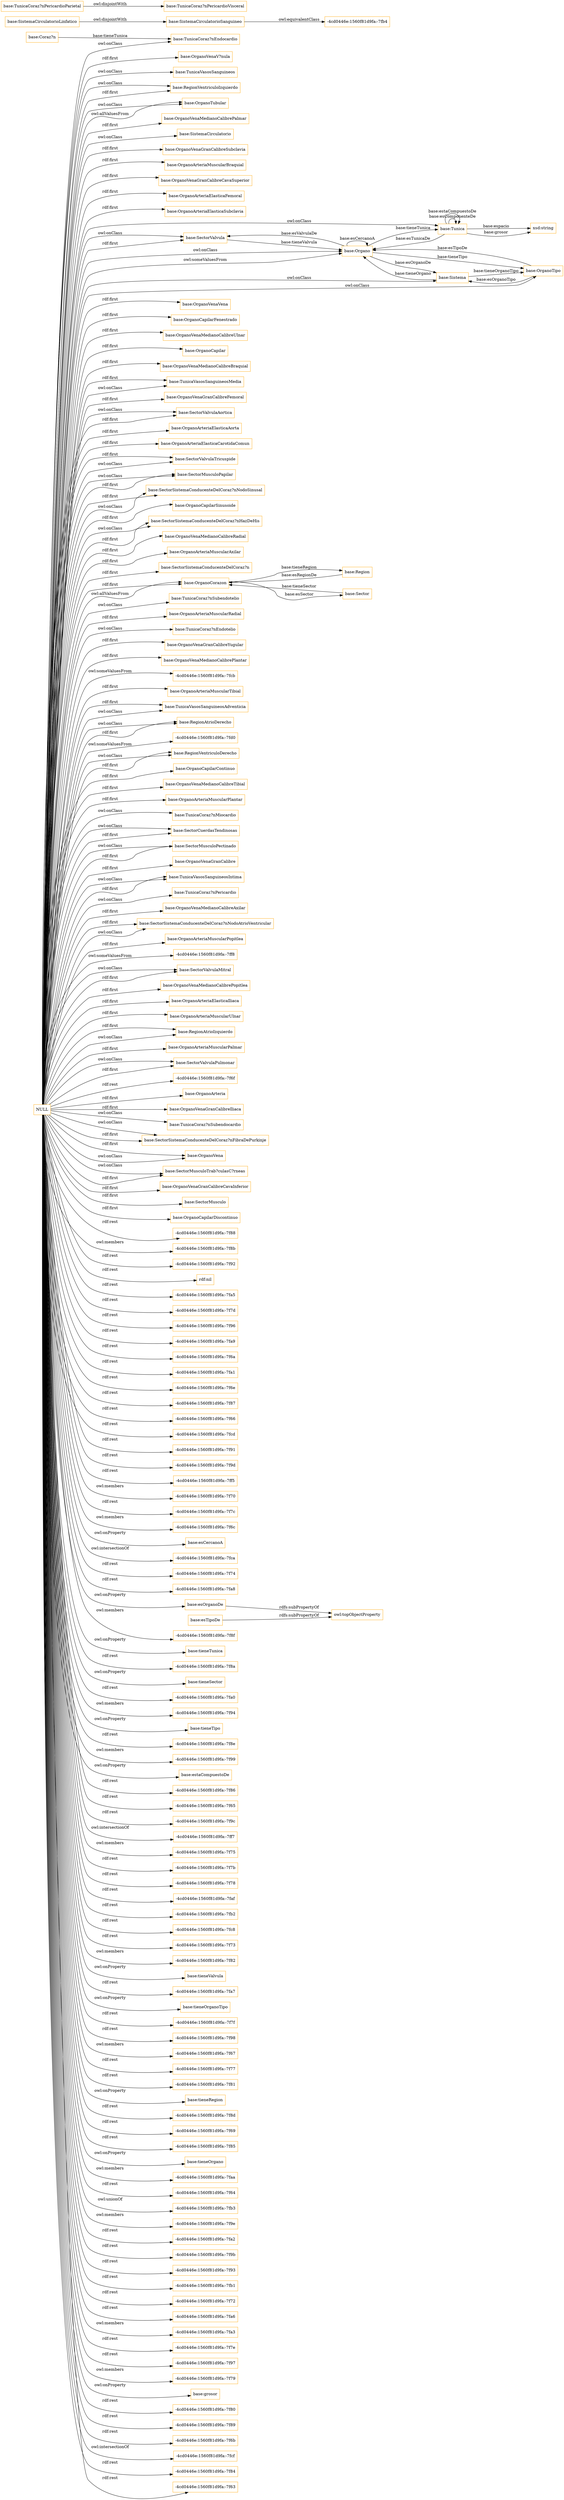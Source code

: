 digraph ar2dtool_diagram { 
rankdir=LR;
size="1501"
node [shape = rectangle, color="orange"]; "base:OrganoVenaV?nula" "base:TunicaVasosSanguineos" "-4cd0446e:1560f81d9fa:-7fb4" "base:RegionVentriculoIzquierdo" "base:OrganoTubular" "base:OrganoVenaMedianoCalibrePalmar" "base:SistemaCirculatorio" "base:OrganoVenaGranCalibreSubclavia" "base:OrganoArteriaMuscularBraquial" "base:OrganoVenaGranCalibreCavaSuperior" "base:OrganoArteriaElasticaFemoral" "base:SistemaCirculatorioSanguineo" "base:Sector" "base:Region" "base:OrganoArteriaElasticaSubclavia" "base:SectorValvula" "base:OrganoVenaVena" "base:OrganoCapilarFenestrado" "base:OrganoVenaMedianoCalibreUlnar" "base:OrganoCapilar" "base:OrganoVenaMedianoCalibreBraquial" "base:TunicaVasosSanguineosMedia" "base:OrganoVenaGranCalibreFemoral" "base:SectorValvulaAortica" "base:OrganoArteriaElasticaAorta" "base:TunicaCoraz?nPericardioParietal" "base:OrganoArteriaElasticaCarotidaComun" "base:SistemaCirculatorioLinfatico" "base:Sistema" "base:SectorValvulaTricuspide" "base:SectorMusculoPapilar" "base:SectorSistemaConducenteDelCoraz?nNodoSinusal" "base:OrganoCapilarSinusoide" "base:SectorSistemaConducenteDelCoraz?nHazDeHis" "base:OrganoVenaMedianoCalibreRadial" "base:OrganoArteriaMuscularAxilar" "base:SectorSistemaConducenteDelCoraz?n" "base:OrganoCorazon" "base:TunicaCoraz?nSubendotelio" "base:OrganoArteriaMuscularRadial" "base:TunicaCoraz?nPericardioVisceral" "base:TunicaCoraz?nEndotelio" "base:OrganoVenaGranCalibreYugular" "base:OrganoVenaMedianoCalibrePlantar" "-4cd0446e:1560f81d9fa:-7fcb" "base:OrganoArteriaMuscularTibial" "base:TunicaVasosSanguineosAdventicia" "base:RegionAtrioDerecho" "-4cd0446e:1560f81d9fa:-7fd0" "base:RegionVentriculoDerecho" "base:OrganoCapilarContinuo" "base:OrganoVenaMedianoCalibreTibial" "base:OrganoArteriaMuscularPlantar" "base:TunicaCoraz?nMiocardio" "base:SectorCuerdasTendinosas" "base:SectorMusculoPectinado" "base:Organo" "base:OrganoVenaGranCalibre" "base:TunicaVasosSanguineosIntima" "base:TunicaCoraz?nPericardio" "base:OrganoVenaMedianoCalibreAxilar" "base:SectorSistemaConducenteDelCoraz?nNodoAtrioVentricular" "base:OrganoTipo" "base:OrganoArteriaMuscularPopitlea" "-4cd0446e:1560f81d9fa:-7ff8" "base:SectorValvulaMitral" "base:Tunica" "base:OrganoVenaMedianoCalibrePopitlea" "base:OrganoArteriaElasticaIliaca" "base:OrganoArteriaMuscularUlnar" "base:RegionAtrioIzquierdo" "base:OrganoArteriaMuscularPalmar" "base:SectorValvulaPulmonar" "base:TunicaCoraz?nEndocardio" "base:OrganoArteria" "base:OrganoVenaGranCalibreIliaca" "base:TunicaCoraz?nSubendocardio" "base:SectorSistemaConducenteDelCoraz?nFibraDePurkinje" "base:OrganoVena" "base:SectorMusculoTrab?culasC?rneas" "base:OrganoVenaGranCalibreCavaInferior" "base:SectorMusculo" "base:OrganoCapilarDiscontinuo" ; /*classes style*/
	"NULL" -> "-4cd0446e:1560f81d9fa:-7f88" [ label = "rdf:rest" ];
	"NULL" -> "base:OrganoVenaMedianoCalibrePlantar" [ label = "rdf:first" ];
	"NULL" -> "-4cd0446e:1560f81d9fa:-7f8b" [ label = "owl:members" ];
	"NULL" -> "base:OrganoVenaV?nula" [ label = "rdf:first" ];
	"NULL" -> "base:OrganoTubular" [ label = "owl:allValuesFrom" ];
	"NULL" -> "-4cd0446e:1560f81d9fa:-7f92" [ label = "rdf:rest" ];
	"NULL" -> "base:TunicaVasosSanguineosAdventicia" [ label = "owl:onClass" ];
	"NULL" -> "rdf:nil" [ label = "rdf:rest" ];
	"NULL" -> "-4cd0446e:1560f81d9fa:-7fa5" [ label = "rdf:rest" ];
	"NULL" -> "base:OrganoVenaGranCalibreYugular" [ label = "rdf:first" ];
	"NULL" -> "-4cd0446e:1560f81d9fa:-7f7d" [ label = "rdf:rest" ];
	"NULL" -> "base:OrganoArteriaMuscularUlnar" [ label = "rdf:first" ];
	"NULL" -> "-4cd0446e:1560f81d9fa:-7f96" [ label = "rdf:rest" ];
	"NULL" -> "base:OrganoArteriaMuscularPopitlea" [ label = "rdf:first" ];
	"NULL" -> "-4cd0446e:1560f81d9fa:-7fa9" [ label = "rdf:rest" ];
	"NULL" -> "-4cd0446e:1560f81d9fa:-7fd0" [ label = "owl:someValuesFrom" ];
	"NULL" -> "base:TunicaVasosSanguineosMedia" [ label = "owl:onClass" ];
	"NULL" -> "base:SectorCuerdasTendinosas" [ label = "rdf:first" ];
	"NULL" -> "base:SectorValvulaPulmonar" [ label = "rdf:first" ];
	"NULL" -> "base:Tunica" [ label = "owl:onClass" ];
	"NULL" -> "base:TunicaCoraz?nSubendotelio" [ label = "owl:onClass" ];
	"NULL" -> "base:OrganoArteriaMuscularBraquial" [ label = "rdf:first" ];
	"NULL" -> "-4cd0446e:1560f81d9fa:-7f6a" [ label = "rdf:rest" ];
	"NULL" -> "base:SectorSistemaConducenteDelCoraz?nHazDeHis" [ label = "rdf:first" ];
	"NULL" -> "base:SectorSistemaConducenteDelCoraz?nNodoSinusal" [ label = "owl:onClass" ];
	"NULL" -> "-4cd0446e:1560f81d9fa:-7fa1" [ label = "rdf:rest" ];
	"NULL" -> "base:SectorValvulaPulmonar" [ label = "owl:onClass" ];
	"NULL" -> "base:OrganoVenaGranCalibreSubclavia" [ label = "rdf:first" ];
	"NULL" -> "-4cd0446e:1560f81d9fa:-7f6e" [ label = "rdf:rest" ];
	"NULL" -> "base:OrganoVenaMedianoCalibreTibial" [ label = "rdf:first" ];
	"NULL" -> "-4cd0446e:1560f81d9fa:-7f87" [ label = "rdf:rest" ];
	"NULL" -> "base:SectorValvulaMitral" [ label = "rdf:first" ];
	"NULL" -> "-4cd0446e:1560f81d9fa:-7f66" [ label = "rdf:rest" ];
	"NULL" -> "base:SectorMusculoPectinado" [ label = "rdf:first" ];
	"NULL" -> "base:OrganoVenaMedianoCalibrePopitlea" [ label = "rdf:first" ];
	"NULL" -> "base:Organo" [ label = "owl:onClass" ];
	"NULL" -> "-4cd0446e:1560f81d9fa:-7fcd" [ label = "rdf:rest" ];
	"NULL" -> "base:OrganoArteriaElasticaAorta" [ label = "rdf:first" ];
	"NULL" -> "-4cd0446e:1560f81d9fa:-7f91" [ label = "rdf:rest" ];
	"NULL" -> "base:OrganoArteriaMuscularPlantar" [ label = "rdf:first" ];
	"NULL" -> "base:OrganoCapilarContinuo" [ label = "rdf:first" ];
	"NULL" -> "-4cd0446e:1560f81d9fa:-7f9d" [ label = "rdf:rest" ];
	"NULL" -> "-4cd0446e:1560f81d9fa:-7ff5" [ label = "rdf:rest" ];
	"NULL" -> "base:OrganoTubular" [ label = "owl:onClass" ];
	"NULL" -> "-4cd0446e:1560f81d9fa:-7f70" [ label = "owl:members" ];
	"NULL" -> "-4cd0446e:1560f81d9fa:-7f7c" [ label = "rdf:rest" ];
	"NULL" -> "-4cd0446e:1560f81d9fa:-7f6c" [ label = "owl:members" ];
	"NULL" -> "base:RegionAtrioDerecho" [ label = "rdf:first" ];
	"NULL" -> "base:esCercanoA" [ label = "owl:onProperty" ];
	"NULL" -> "-4cd0446e:1560f81d9fa:-7fca" [ label = "owl:intersectionOf" ];
	"NULL" -> "base:OrganoArteriaMuscularAxilar" [ label = "rdf:first" ];
	"NULL" -> "-4cd0446e:1560f81d9fa:-7f74" [ label = "rdf:rest" ];
	"NULL" -> "-4cd0446e:1560f81d9fa:-7fa8" [ label = "rdf:rest" ];
	"NULL" -> "base:esOrganoDe" [ label = "owl:onProperty" ];
	"NULL" -> "-4cd0446e:1560f81d9fa:-7f8f" [ label = "owl:members" ];
	"NULL" -> "base:SectorMusculoPectinado" [ label = "owl:onClass" ];
	"NULL" -> "base:SectorMusculoPapilar" [ label = "rdf:first" ];
	"NULL" -> "base:SectorMusculoTrab?culasC?rneas" [ label = "rdf:first" ];
	"NULL" -> "base:SectorValvulaTricuspide" [ label = "owl:onClass" ];
	"NULL" -> "base:SectorSistemaConducenteDelCoraz?n" [ label = "rdf:first" ];
	"NULL" -> "base:SectorCuerdasTendinosas" [ label = "owl:onClass" ];
	"NULL" -> "base:tieneTunica" [ label = "owl:onProperty" ];
	"NULL" -> "base:RegionVentriculoIzquierdo" [ label = "rdf:first" ];
	"NULL" -> "-4cd0446e:1560f81d9fa:-7f8a" [ label = "rdf:rest" ];
	"NULL" -> "base:Sistema" [ label = "owl:onClass" ];
	"NULL" -> "base:tieneSector" [ label = "owl:onProperty" ];
	"NULL" -> "-4cd0446e:1560f81d9fa:-7fa0" [ label = "rdf:rest" ];
	"NULL" -> "base:TunicaVasosSanguineosMedia" [ label = "rdf:first" ];
	"NULL" -> "base:SectorValvulaAortica" [ label = "rdf:first" ];
	"NULL" -> "-4cd0446e:1560f81d9fa:-7f94" [ label = "owl:members" ];
	"NULL" -> "base:tieneTipo" [ label = "owl:onProperty" ];
	"NULL" -> "base:OrganoVena" [ label = "owl:onClass" ];
	"NULL" -> "-4cd0446e:1560f81d9fa:-7f8e" [ label = "rdf:rest" ];
	"NULL" -> "base:SectorSistemaConducenteDelCoraz?nNodoAtrioVentricular" [ label = "owl:onClass" ];
	"NULL" -> "-4cd0446e:1560f81d9fa:-7f99" [ label = "owl:members" ];
	"NULL" -> "base:estaCompuestoDe" [ label = "owl:onProperty" ];
	"NULL" -> "base:SectorValvulaTricuspide" [ label = "rdf:first" ];
	"NULL" -> "base:TunicaCoraz?nSubendocardio" [ label = "owl:onClass" ];
	"NULL" -> "-4cd0446e:1560f81d9fa:-7f86" [ label = "rdf:rest" ];
	"NULL" -> "base:OrganoArteriaMuscularRadial" [ label = "rdf:first" ];
	"NULL" -> "-4cd0446e:1560f81d9fa:-7f65" [ label = "rdf:rest" ];
	"NULL" -> "base:OrganoVenaMedianoCalibrePalmar" [ label = "rdf:first" ];
	"NULL" -> "base:RegionAtrioIzquierdo" [ label = "owl:onClass" ];
	"NULL" -> "base:OrganoVenaMedianoCalibreBraquial" [ label = "rdf:first" ];
	"NULL" -> "base:SectorSistemaConducenteDelCoraz?nHazDeHis" [ label = "owl:onClass" ];
	"NULL" -> "base:OrganoVenaVena" [ label = "rdf:first" ];
	"NULL" -> "base:SectorSistemaConducenteDelCoraz?nNodoSinusal" [ label = "rdf:first" ];
	"NULL" -> "-4cd0446e:1560f81d9fa:-7f9c" [ label = "rdf:rest" ];
	"NULL" -> "-4cd0446e:1560f81d9fa:-7ff7" [ label = "owl:intersectionOf" ];
	"NULL" -> "-4cd0446e:1560f81d9fa:-7f75" [ label = "owl:members" ];
	"NULL" -> "-4cd0446e:1560f81d9fa:-7f7b" [ label = "rdf:rest" ];
	"NULL" -> "-4cd0446e:1560f81d9fa:-7f78" [ label = "rdf:rest" ];
	"NULL" -> "-4cd0446e:1560f81d9fa:-7faf" [ label = "rdf:rest" ];
	"NULL" -> "-4cd0446e:1560f81d9fa:-7fb2" [ label = "rdf:rest" ];
	"NULL" -> "base:OrganoArteria" [ label = "rdf:first" ];
	"NULL" -> "base:TunicaCoraz?nPericardio" [ label = "owl:onClass" ];
	"NULL" -> "-4cd0446e:1560f81d9fa:-7fc8" [ label = "rdf:rest" ];
	"NULL" -> "base:OrganoArteriaMuscularPalmar" [ label = "rdf:first" ];
	"NULL" -> "-4cd0446e:1560f81d9fa:-7f73" [ label = "rdf:rest" ];
	"NULL" -> "-4cd0446e:1560f81d9fa:-7f82" [ label = "owl:members" ];
	"NULL" -> "base:tieneValvula" [ label = "owl:onProperty" ];
	"NULL" -> "-4cd0446e:1560f81d9fa:-7fa7" [ label = "rdf:rest" ];
	"NULL" -> "base:RegionVentriculoDerecho" [ label = "rdf:first" ];
	"NULL" -> "base:tieneOrganoTipo" [ label = "owl:onProperty" ];
	"NULL" -> "base:OrganoVenaMedianoCalibreUlnar" [ label = "rdf:first" ];
	"NULL" -> "-4cd0446e:1560f81d9fa:-7f7f" [ label = "rdf:rest" ];
	"NULL" -> "base:TunicaCoraz?nEndocardio" [ label = "owl:onClass" ];
	"NULL" -> "base:SectorValvulaMitral" [ label = "owl:onClass" ];
	"NULL" -> "-4cd0446e:1560f81d9fa:-7f98" [ label = "rdf:rest" ];
	"NULL" -> "-4cd0446e:1560f81d9fa:-7f67" [ label = "owl:members" ];
	"NULL" -> "-4cd0446e:1560f81d9fa:-7f77" [ label = "rdf:rest" ];
	"NULL" -> "-4cd0446e:1560f81d9fa:-7ff8" [ label = "owl:someValuesFrom" ];
	"NULL" -> "base:OrganoVenaGranCalibreFemoral" [ label = "rdf:first" ];
	"NULL" -> "base:SectorValvula" [ label = "owl:onClass" ];
	"NULL" -> "base:SectorMusculo" [ label = "rdf:first" ];
	"NULL" -> "-4cd0446e:1560f81d9fa:-7f81" [ label = "rdf:rest" ];
	"NULL" -> "base:SistemaCirculatorio" [ label = "owl:onClass" ];
	"NULL" -> "base:OrganoCapilarFenestrado" [ label = "rdf:first" ];
	"NULL" -> "base:SectorMusculoPapilar" [ label = "owl:onClass" ];
	"NULL" -> "base:tieneRegion" [ label = "owl:onProperty" ];
	"NULL" -> "base:SectorValvula" [ label = "rdf:first" ];
	"NULL" -> "-4cd0446e:1560f81d9fa:-7f8d" [ label = "rdf:rest" ];
	"NULL" -> "base:RegionVentriculoDerecho" [ label = "owl:onClass" ];
	"NULL" -> "base:OrganoCapilarDiscontinuo" [ label = "rdf:first" ];
	"NULL" -> "-4cd0446e:1560f81d9fa:-7f69" [ label = "rdf:rest" ];
	"NULL" -> "-4cd0446e:1560f81d9fa:-7f85" [ label = "rdf:rest" ];
	"NULL" -> "base:tieneOrgano" [ label = "owl:onProperty" ];
	"NULL" -> "-4cd0446e:1560f81d9fa:-7faa" [ label = "owl:members" ];
	"NULL" -> "base:OrganoArteriaElasticaCarotidaComun" [ label = "rdf:first" ];
	"NULL" -> "base:OrganoVena" [ label = "rdf:first" ];
	"NULL" -> "base:SectorSistemaConducenteDelCoraz?nNodoAtrioVentricular" [ label = "rdf:first" ];
	"NULL" -> "base:Organo" [ label = "owl:someValuesFrom" ];
	"NULL" -> "-4cd0446e:1560f81d9fa:-7f64" [ label = "rdf:rest" ];
	"NULL" -> "base:TunicaCoraz?nEndotelio" [ label = "owl:onClass" ];
	"NULL" -> "base:OrganoCapilarSinusoide" [ label = "rdf:first" ];
	"NULL" -> "-4cd0446e:1560f81d9fa:-7fb3" [ label = "owl:unionOf" ];
	"NULL" -> "base:OrganoArteriaElasticaSubclavia" [ label = "rdf:first" ];
	"NULL" -> "-4cd0446e:1560f81d9fa:-7f9e" [ label = "owl:members" ];
	"NULL" -> "-4cd0446e:1560f81d9fa:-7fa2" [ label = "rdf:rest" ];
	"NULL" -> "-4cd0446e:1560f81d9fa:-7f9b" [ label = "rdf:rest" ];
	"NULL" -> "-4cd0446e:1560f81d9fa:-7f93" [ label = "rdf:rest" ];
	"NULL" -> "-4cd0446e:1560f81d9fa:-7fb1" [ label = "rdf:rest" ];
	"NULL" -> "-4cd0446e:1560f81d9fa:-7fcb" [ label = "owl:someValuesFrom" ];
	"NULL" -> "base:OrganoCapilar" [ label = "rdf:first" ];
	"NULL" -> "-4cd0446e:1560f81d9fa:-7f72" [ label = "rdf:rest" ];
	"NULL" -> "base:OrganoVenaGranCalibreIliaca" [ label = "rdf:first" ];
	"NULL" -> "-4cd0446e:1560f81d9fa:-7fa6" [ label = "rdf:rest" ];
	"NULL" -> "base:TunicaCoraz?nMiocardio" [ label = "owl:onClass" ];
	"NULL" -> "base:OrganoTipo" [ label = "owl:onClass" ];
	"NULL" -> "-4cd0446e:1560f81d9fa:-7fa3" [ label = "owl:members" ];
	"NULL" -> "-4cd0446e:1560f81d9fa:-7f7e" [ label = "rdf:rest" ];
	"NULL" -> "base:RegionAtrioDerecho" [ label = "owl:onClass" ];
	"NULL" -> "base:RegionAtrioIzquierdo" [ label = "rdf:first" ];
	"NULL" -> "base:TunicaVasosSanguineos" [ label = "owl:onClass" ];
	"NULL" -> "-4cd0446e:1560f81d9fa:-7f97" [ label = "rdf:rest" ];
	"NULL" -> "base:RegionVentriculoIzquierdo" [ label = "owl:onClass" ];
	"NULL" -> "base:OrganoVenaMedianoCalibreAxilar" [ label = "rdf:first" ];
	"NULL" -> "base:SectorMusculoTrab?culasC?rneas" [ label = "owl:onClass" ];
	"NULL" -> "base:TunicaVasosSanguineosIntima" [ label = "rdf:first" ];
	"NULL" -> "base:OrganoVenaGranCalibreCavaSuperior" [ label = "rdf:first" ];
	"NULL" -> "-4cd0446e:1560f81d9fa:-7f79" [ label = "owl:members" ];
	"NULL" -> "base:grosor" [ label = "owl:onProperty" ];
	"NULL" -> "base:OrganoArteriaElasticaIliaca" [ label = "rdf:first" ];
	"NULL" -> "-4cd0446e:1560f81d9fa:-7f80" [ label = "rdf:rest" ];
	"NULL" -> "base:TunicaVasosSanguineosIntima" [ label = "owl:onClass" ];
	"NULL" -> "base:SectorSistemaConducenteDelCoraz?nFibraDePurkinje" [ label = "rdf:first" ];
	"NULL" -> "base:OrganoVenaGranCalibreCavaInferior" [ label = "rdf:first" ];
	"NULL" -> "base:OrganoVenaGranCalibre" [ label = "rdf:first" ];
	"NULL" -> "base:OrganoCorazon" [ label = "owl:allValuesFrom" ];
	"NULL" -> "-4cd0446e:1560f81d9fa:-7f89" [ label = "rdf:rest" ];
	"NULL" -> "-4cd0446e:1560f81d9fa:-7f6b" [ label = "rdf:rest" ];
	"NULL" -> "base:OrganoArteriaMuscularTibial" [ label = "rdf:first" ];
	"NULL" -> "-4cd0446e:1560f81d9fa:-7fcf" [ label = "owl:intersectionOf" ];
	"NULL" -> "-4cd0446e:1560f81d9fa:-7f84" [ label = "rdf:rest" ];
	"NULL" -> "base:OrganoArteriaElasticaFemoral" [ label = "rdf:first" ];
	"NULL" -> "-4cd0446e:1560f81d9fa:-7f63" [ label = "rdf:rest" ];
	"NULL" -> "base:TunicaVasosSanguineosAdventicia" [ label = "rdf:first" ];
	"NULL" -> "base:SectorSistemaConducenteDelCoraz?nFibraDePurkinje" [ label = "owl:onClass" ];
	"NULL" -> "base:OrganoVenaMedianoCalibreRadial" [ label = "rdf:first" ];
	"NULL" -> "-4cd0446e:1560f81d9fa:-7f6f" [ label = "rdf:rest" ];
	"NULL" -> "base:SectorValvulaAortica" [ label = "owl:onClass" ];
	"NULL" -> "base:OrganoCorazon" [ label = "rdf:first" ];
	"base:SistemaCirculatorioSanguineo" -> "-4cd0446e:1560f81d9fa:-7fb4" [ label = "owl:equivalentClass" ];
	"base:esOrganoDe" -> "owl:topObjectProperty" [ label = "rdfs:subPropertyOf" ];
	"base:esTipoDe" -> "owl:topObjectProperty" [ label = "rdfs:subPropertyOf" ];
	"base:TunicaCoraz?nPericardioParietal" -> "base:TunicaCoraz?nPericardioVisceral" [ label = "owl:disjointWith" ];
	"base:Coraz?n" -> "base:TunicaCoraz?nEndocardio" [ label = "base:tieneTunica" ];
	"base:SistemaCirculatorioLinfatico" -> "base:SistemaCirculatorioSanguineo" [ label = "owl:disjointWith" ];
	"base:Tunica" -> "xsd:string" [ label = "base:espacio" ];
	"base:Sistema" -> "base:Organo" [ label = "base:tieneOrgano" ];
	"base:Organo" -> "base:Tunica" [ label = "base:tieneTunica" ];
	"base:Tunica" -> "xsd:string" [ label = "base:grosor" ];
	"base:Tunica" -> "base:Tunica" [ label = "base:esComponenteDe" ];
	"base:Organo" -> "base:OrganoTipo" [ label = "base:tieneTipo" ];
	"base:Sistema" -> "base:OrganoTipo" [ label = "base:tieneOrganoTipo" ];
	"base:Organo" -> "base:Organo" [ label = "base:esCercanoA" ];
	"base:Region" -> "base:OrganoCorazon" [ label = "base:esRegionDe" ];
	"base:OrganoCorazon" -> "base:Region" [ label = "base:tieneRegion" ];
	"base:Sector" -> "base:OrganoCorazon" [ label = "base:tieneSector" ];
	"base:SectorValvula" -> "base:Organo" [ label = "base:tieneValvula" ];
	"base:Organo" -> "base:SectorValvula" [ label = "base:esValvulaDe" ];
	"base:OrganoCorazon" -> "base:Sector" [ label = "base:esSector" ];
	"base:Tunica" -> "base:Organo" [ label = "base:esTunicaDe" ];
	"base:OrganoTipo" -> "base:Organo" [ label = "base:esTipoDe" ];
	"base:Organo" -> "base:Sistema" [ label = "base:esOrganoDe" ];
	"base:OrganoTipo" -> "base:Sistema" [ label = "base:esOrganoTipo" ];
	"base:Tunica" -> "base:Tunica" [ label = "base:estaCompuestoDe" ];

}

